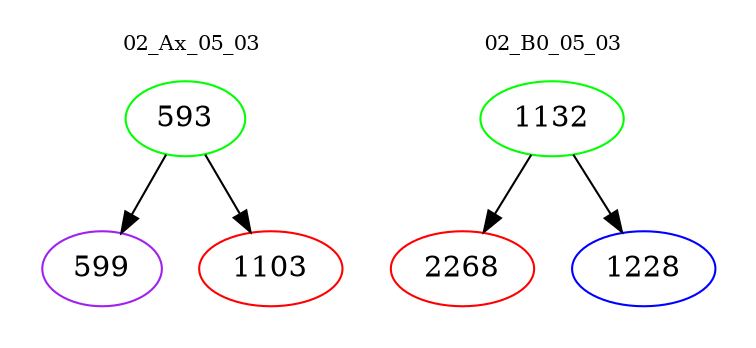 digraph{
subgraph cluster_0 {
color = white
label = "02_Ax_05_03";
fontsize=10;
T0_593 [label="593", color="green"]
T0_593 -> T0_599 [color="black"]
T0_599 [label="599", color="purple"]
T0_593 -> T0_1103 [color="black"]
T0_1103 [label="1103", color="red"]
}
subgraph cluster_1 {
color = white
label = "02_B0_05_03";
fontsize=10;
T1_1132 [label="1132", color="green"]
T1_1132 -> T1_2268 [color="black"]
T1_2268 [label="2268", color="red"]
T1_1132 -> T1_1228 [color="black"]
T1_1228 [label="1228", color="blue"]
}
}
